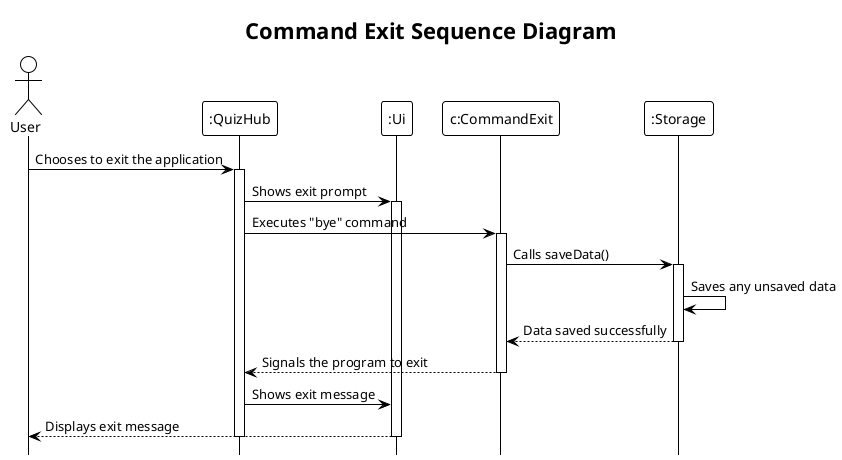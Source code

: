 @startuml
!theme plain
hide footbox
title Command Exit Sequence Diagram

actor User
participant QuizHub as ":QuizHub"
participant Ui as ":Ui"
participant CommandExit as "c:CommandExit"
participant Storage as ":Storage"

User -> QuizHub: Chooses to exit the application
activate QuizHub
QuizHub -> Ui : Shows exit prompt
activate Ui
QuizHub -> CommandExit: Executes "bye" command
activate CommandExit
CommandExit -> Storage: Calls saveData()
activate Storage
Storage -> Storage: Saves any unsaved data
Storage --> CommandExit: Data saved successfully
deactivate Storage
CommandExit --> QuizHub: Signals the program to exit
deactivate CommandExit
QuizHub -> Ui: Shows exit message
Ui --> User: Displays exit message
deactivate Ui
deactivate QuizHub

@enduml
